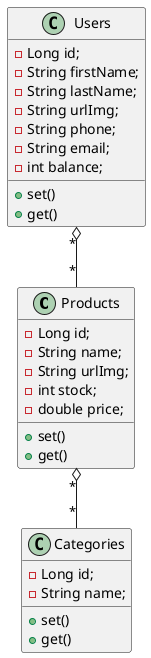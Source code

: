 @startuml

class Products {

    - Long id;
    - String name;
    - String urlImg;
    - int stock;
    - double price;

    + set()
    + get()
}

class Users {

    - Long id;
    - String firstName;
    - String lastName;
    - String urlImg;
    - String phone;
    - String email;
    - int balance;

    + set()
    + get()
}

class Categories {

    - Long id;
    - String name;

    + set()
    + get()
}

 Products "*" o-- "*" Categories
 Users "*" o-- "*" Products

@enduml